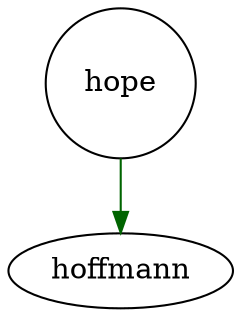 digraph fullagrhopehoffmann { 
 K=0.6 
 "hope" -> { "hoffmann" } [color="darkgreen", arrowhead="normal", penwidth=1, href="#242"]; 
 "hope" [shape="circle", fixedsize="true", height=1, width=1, style="filled", fillcolor="white", href="#hope"]; 

}